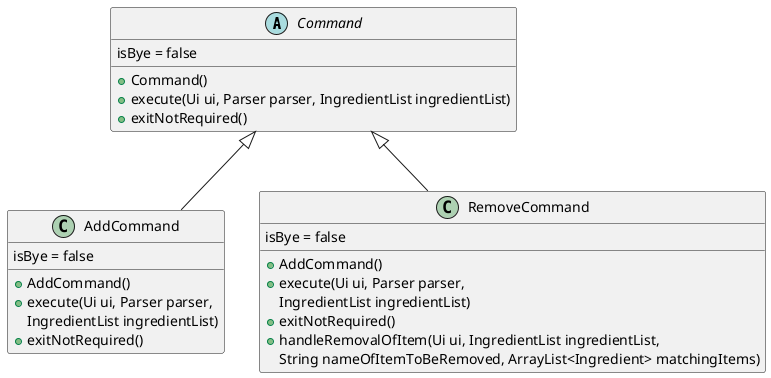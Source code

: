 @startuml
'https://plantuml.com/class-diagram

abstract class Command
class AddCommand
class RemoveCommand

Command <|-- AddCommand
Command <|-- RemoveCommand

class AddCommand {
isBye = false
+AddCommand()
+execute(Ui ui, Parser parser,
IngredientList ingredientList)
+exitNotRequired()
}

class RemoveCommand {
isBye = false
+AddCommand()
+execute(Ui ui, Parser parser,
IngredientList ingredientList)
+exitNotRequired()
+handleRemovalOfItem(Ui ui, IngredientList ingredientList,
String nameOfItemToBeRemoved, ArrayList<Ingredient> matchingItems)
}

abstract class Command {
isBye = false
+Command()
+execute(Ui ui, Parser parser, IngredientList ingredientList)
+exitNotRequired()
}

@enduml